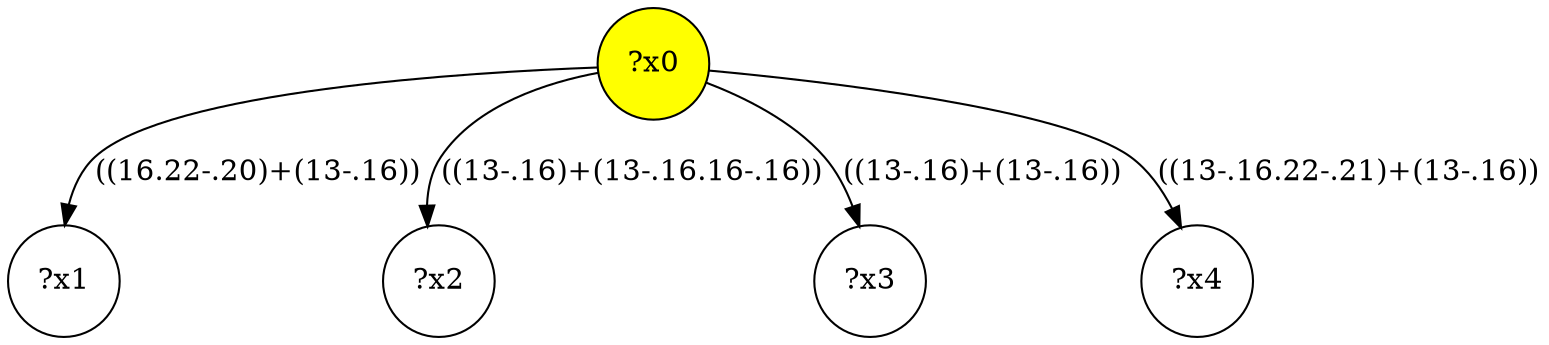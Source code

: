 digraph g {
	x0 [fillcolor="yellow", style="filled," shape=circle, label="?x0"];
	x1 [shape=circle, label="?x1"];
	x0 -> x1 [label="((16.22-.20)+(13-.16))"];
	x2 [shape=circle, label="?x2"];
	x0 -> x2 [label="((13-.16)+(13-.16.16-.16))"];
	x3 [shape=circle, label="?x3"];
	x0 -> x3 [label="((13-.16)+(13-.16))"];
	x4 [shape=circle, label="?x4"];
	x0 -> x4 [label="((13-.16.22-.21)+(13-.16))"];
}
